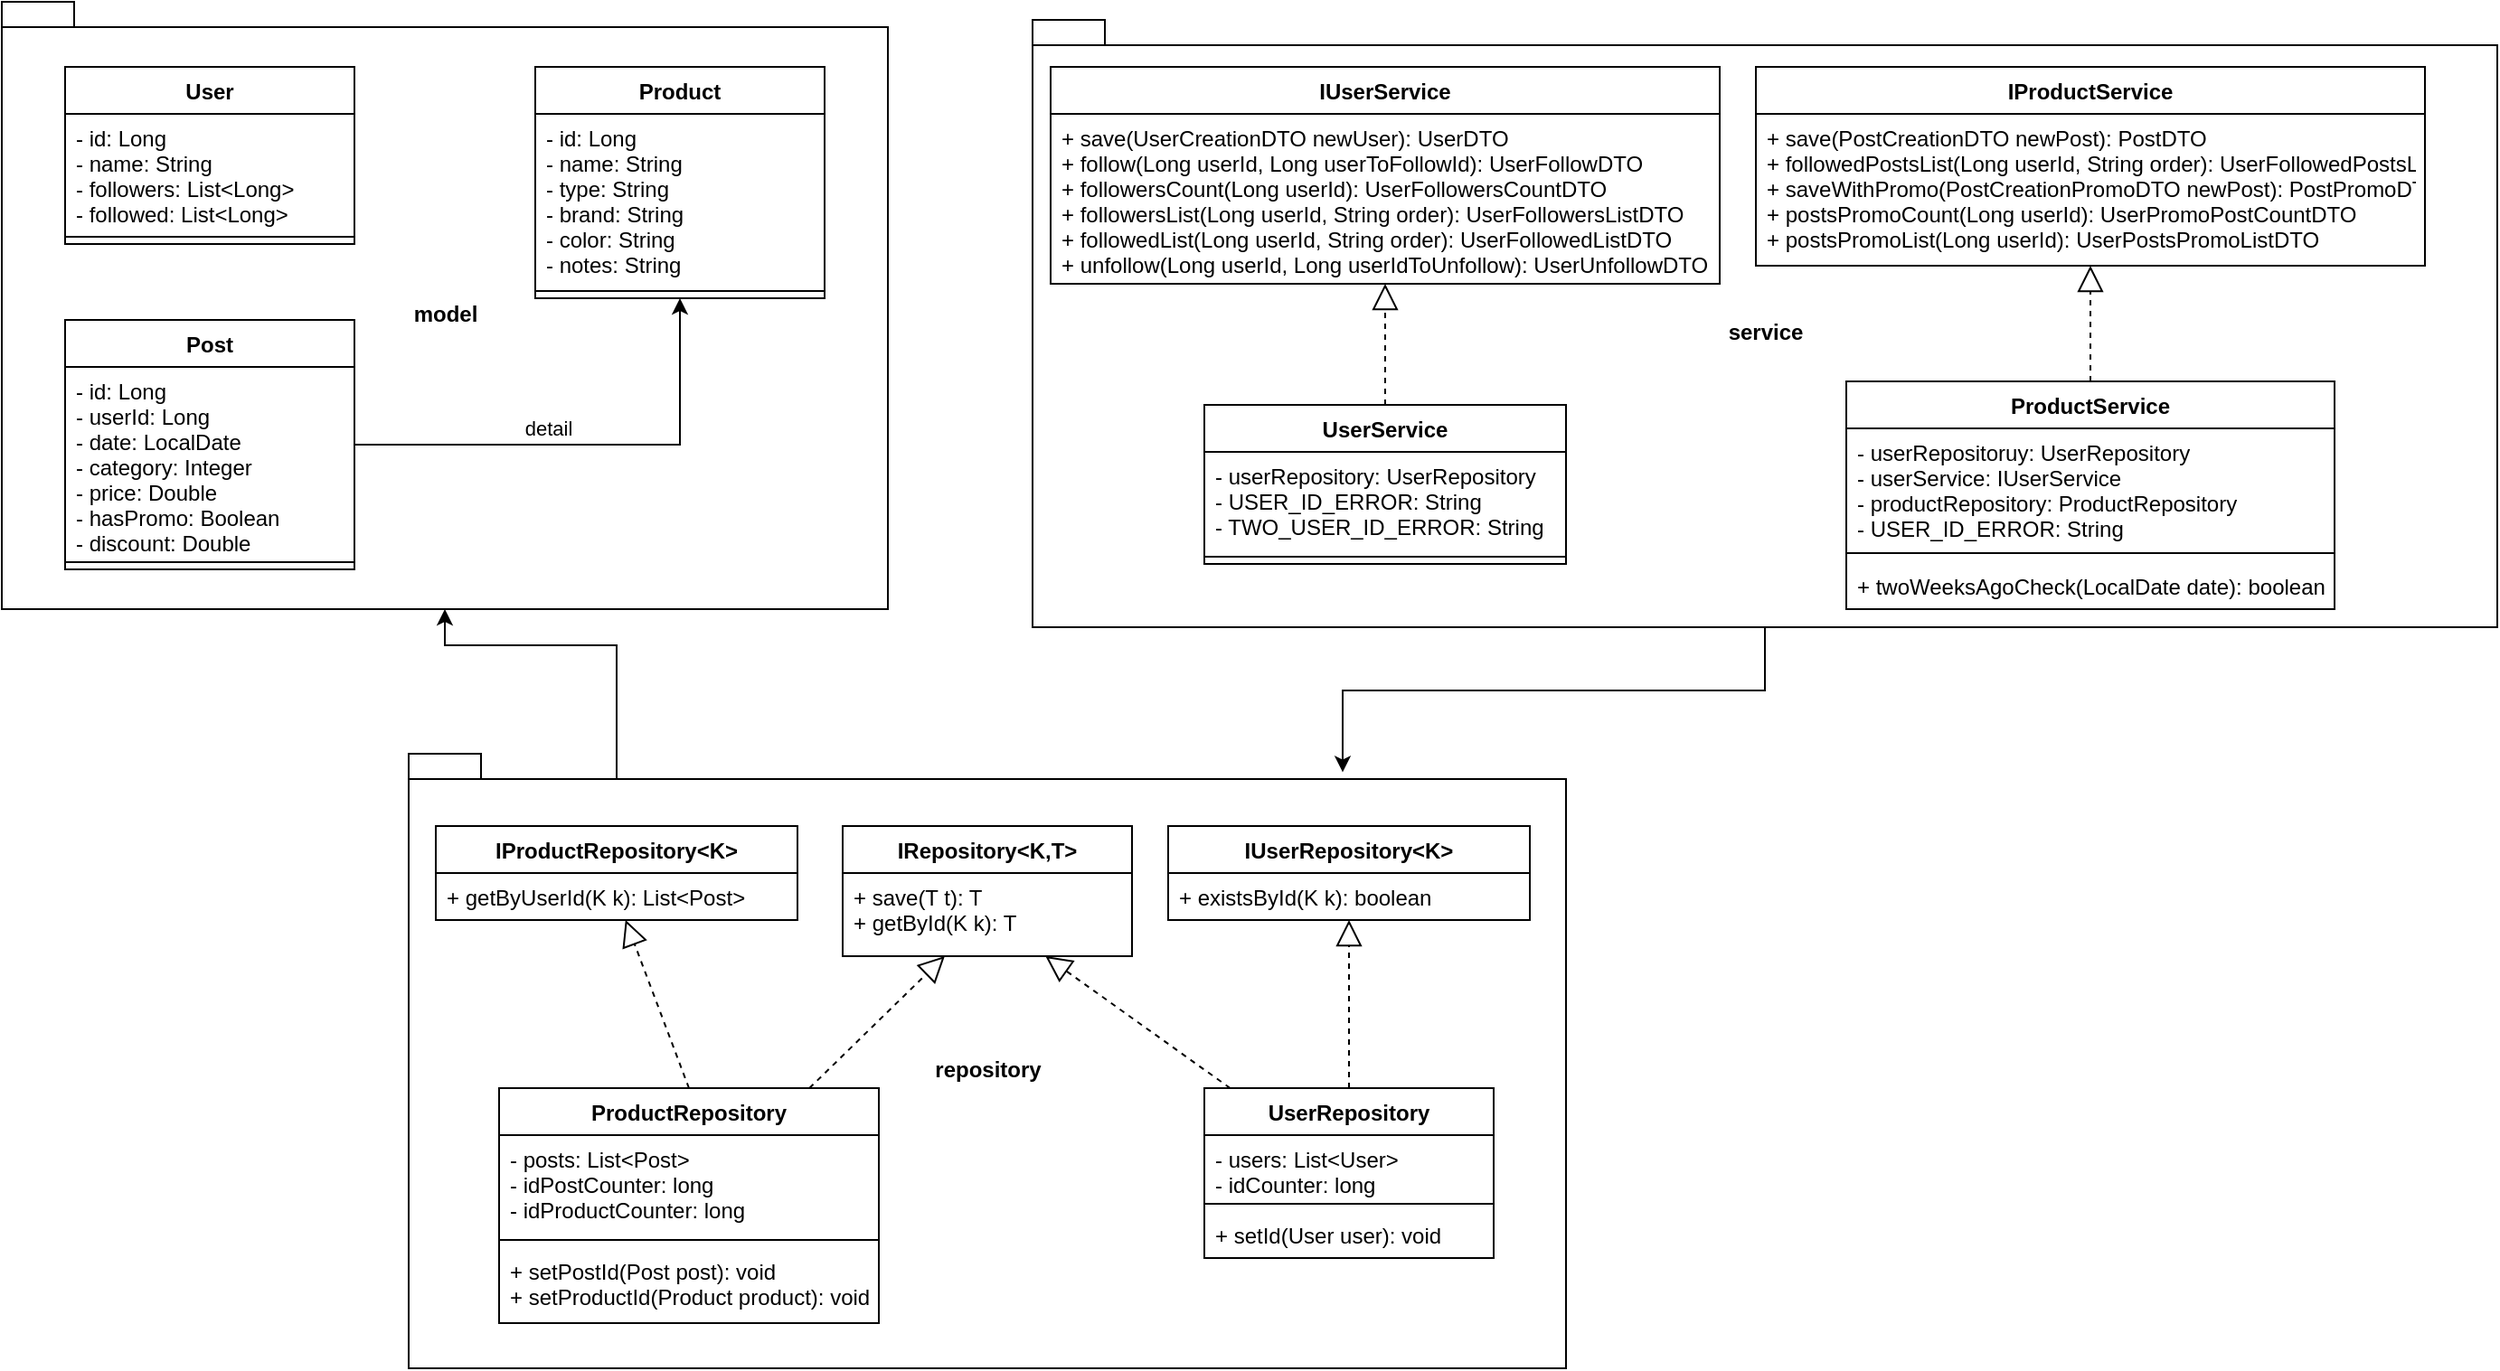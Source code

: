 <mxfile version="15.8.1" type="device"><diagram id="-_byPck7PD7Jajw1QlRv" name="Page-1"><mxGraphModel dx="1577" dy="898" grid="1" gridSize="10" guides="1" tooltips="1" connect="1" arrows="1" fold="1" page="1" pageScale="1" pageWidth="1654" pageHeight="1169" math="0" shadow="0"><root><mxCell id="0"/><mxCell id="1" parent="0"/><mxCell id="bNF0LgnFp47vQc6aqH5e-76" style="edgeStyle=orthogonalEdgeStyle;rounded=0;orthogonalLoop=1;jettySize=auto;html=1;entryX=0.807;entryY=0.03;entryDx=0;entryDy=0;entryPerimeter=0;" edge="1" parent="1" source="bNF0LgnFp47vQc6aqH5e-75" target="bNF0LgnFp47vQc6aqH5e-55"><mxGeometry relative="1" as="geometry"/></mxCell><mxCell id="bNF0LgnFp47vQc6aqH5e-75" value="service" style="shape=folder;fontStyle=1;spacingTop=10;tabWidth=40;tabHeight=14;tabPosition=left;html=1;" vertex="1" parent="1"><mxGeometry x="580" y="44" width="810" height="336" as="geometry"/></mxCell><mxCell id="bNF0LgnFp47vQc6aqH5e-58" style="edgeStyle=orthogonalEdgeStyle;rounded=0;orthogonalLoop=1;jettySize=auto;html=1;exitX=0;exitY=0;exitDx=340;exitDy=14;exitPerimeter=0;" edge="1" parent="1" source="bNF0LgnFp47vQc6aqH5e-55" target="bNF0LgnFp47vQc6aqH5e-16"><mxGeometry relative="1" as="geometry"><Array as="points"><mxPoint x="350" y="390"/><mxPoint x="255" y="390"/></Array></mxGeometry></mxCell><mxCell id="bNF0LgnFp47vQc6aqH5e-55" value="repository" style="shape=folder;fontStyle=1;spacingTop=10;tabWidth=40;tabHeight=14;tabPosition=left;html=1;" vertex="1" parent="1"><mxGeometry x="235" y="450" width="640" height="340" as="geometry"/></mxCell><mxCell id="bNF0LgnFp47vQc6aqH5e-16" value="model" style="shape=folder;fontStyle=1;spacingTop=10;tabWidth=40;tabHeight=14;tabPosition=left;html=1;" vertex="1" parent="1"><mxGeometry x="10" y="34" width="490" height="336" as="geometry"/></mxCell><mxCell id="bNF0LgnFp47vQc6aqH5e-1" value="User" style="swimlane;fontStyle=1;align=center;verticalAlign=top;childLayout=stackLayout;horizontal=1;startSize=26;horizontalStack=0;resizeParent=1;resizeParentMax=0;resizeLast=0;collapsible=1;marginBottom=0;" vertex="1" parent="1"><mxGeometry x="45" y="70" width="160" height="98" as="geometry"/></mxCell><mxCell id="bNF0LgnFp47vQc6aqH5e-2" value="- id: Long&#10;- name: String&#10;- followers: List&lt;Long&gt;&#10;- followed: List&lt;Long&gt;" style="text;strokeColor=none;fillColor=none;align=left;verticalAlign=top;spacingLeft=4;spacingRight=4;overflow=hidden;rotatable=0;points=[[0,0.5],[1,0.5]];portConstraint=eastwest;" vertex="1" parent="bNF0LgnFp47vQc6aqH5e-1"><mxGeometry y="26" width="160" height="64" as="geometry"/></mxCell><mxCell id="bNF0LgnFp47vQc6aqH5e-3" value="" style="line;strokeWidth=1;fillColor=none;align=left;verticalAlign=middle;spacingTop=-1;spacingLeft=3;spacingRight=3;rotatable=0;labelPosition=right;points=[];portConstraint=eastwest;" vertex="1" parent="bNF0LgnFp47vQc6aqH5e-1"><mxGeometry y="90" width="160" height="8" as="geometry"/></mxCell><mxCell id="bNF0LgnFp47vQc6aqH5e-7" value="Product" style="swimlane;fontStyle=1;align=center;verticalAlign=top;childLayout=stackLayout;horizontal=1;startSize=26;horizontalStack=0;resizeParent=1;resizeParentMax=0;resizeLast=0;collapsible=1;marginBottom=0;" vertex="1" parent="1"><mxGeometry x="305" y="70" width="160" height="128" as="geometry"/></mxCell><mxCell id="bNF0LgnFp47vQc6aqH5e-8" value="- id: Long&#10;- name: String&#10;- type: String&#10;- brand: String&#10;- color: String&#10;- notes: String" style="text;strokeColor=none;fillColor=none;align=left;verticalAlign=top;spacingLeft=4;spacingRight=4;overflow=hidden;rotatable=0;points=[[0,0.5],[1,0.5]];portConstraint=eastwest;" vertex="1" parent="bNF0LgnFp47vQc6aqH5e-7"><mxGeometry y="26" width="160" height="94" as="geometry"/></mxCell><mxCell id="bNF0LgnFp47vQc6aqH5e-9" value="" style="line;strokeWidth=1;fillColor=none;align=left;verticalAlign=middle;spacingTop=-1;spacingLeft=3;spacingRight=3;rotatable=0;labelPosition=right;points=[];portConstraint=eastwest;" vertex="1" parent="bNF0LgnFp47vQc6aqH5e-7"><mxGeometry y="120" width="160" height="8" as="geometry"/></mxCell><mxCell id="bNF0LgnFp47vQc6aqH5e-13" style="edgeStyle=orthogonalEdgeStyle;rounded=0;orthogonalLoop=1;jettySize=auto;html=1;entryX=0.5;entryY=1;entryDx=0;entryDy=0;" edge="1" parent="1" source="bNF0LgnFp47vQc6aqH5e-10" target="bNF0LgnFp47vQc6aqH5e-7"><mxGeometry relative="1" as="geometry"><mxPoint x="440" y="200" as="targetPoint"/></mxGeometry></mxCell><mxCell id="bNF0LgnFp47vQc6aqH5e-14" value="detail" style="edgeLabel;html=1;align=center;verticalAlign=middle;resizable=0;points=[];" vertex="1" connectable="0" parent="bNF0LgnFp47vQc6aqH5e-13"><mxGeometry x="-0.063" y="4" relative="1" as="geometry"><mxPoint x="-16" y="-5" as="offset"/></mxGeometry></mxCell><mxCell id="bNF0LgnFp47vQc6aqH5e-10" value="Post" style="swimlane;fontStyle=1;align=center;verticalAlign=top;childLayout=stackLayout;horizontal=1;startSize=26;horizontalStack=0;resizeParent=1;resizeParentMax=0;resizeLast=0;collapsible=1;marginBottom=0;" vertex="1" parent="1"><mxGeometry x="45" y="210" width="160" height="138" as="geometry"/></mxCell><mxCell id="bNF0LgnFp47vQc6aqH5e-11" value="- id: Long&#10;- userId: Long&#10;- date: LocalDate&#10;- category: Integer&#10;- price: Double&#10;- hasPromo: Boolean&#10;- discount: Double" style="text;strokeColor=none;fillColor=none;align=left;verticalAlign=top;spacingLeft=4;spacingRight=4;overflow=hidden;rotatable=0;points=[[0,0.5],[1,0.5]];portConstraint=eastwest;" vertex="1" parent="bNF0LgnFp47vQc6aqH5e-10"><mxGeometry y="26" width="160" height="104" as="geometry"/></mxCell><mxCell id="bNF0LgnFp47vQc6aqH5e-12" value="" style="line;strokeWidth=1;fillColor=none;align=left;verticalAlign=middle;spacingTop=-1;spacingLeft=3;spacingRight=3;rotatable=0;labelPosition=right;points=[];portConstraint=eastwest;" vertex="1" parent="bNF0LgnFp47vQc6aqH5e-10"><mxGeometry y="130" width="160" height="8" as="geometry"/></mxCell><mxCell id="bNF0LgnFp47vQc6aqH5e-22" value="IRepository&lt;K,T&gt;" style="swimlane;fontStyle=1;align=center;verticalAlign=top;childLayout=stackLayout;horizontal=1;startSize=26;horizontalStack=0;resizeParent=1;resizeParentMax=0;resizeLast=0;collapsible=1;marginBottom=0;" vertex="1" parent="1"><mxGeometry x="475" y="490" width="160" height="72" as="geometry"/></mxCell><mxCell id="bNF0LgnFp47vQc6aqH5e-25" value="+ save(T t): T&#10;+ getById(K k): T" style="text;strokeColor=none;fillColor=none;align=left;verticalAlign=top;spacingLeft=4;spacingRight=4;overflow=hidden;rotatable=0;points=[[0,0.5],[1,0.5]];portConstraint=eastwest;" vertex="1" parent="bNF0LgnFp47vQc6aqH5e-22"><mxGeometry y="26" width="160" height="46" as="geometry"/></mxCell><mxCell id="bNF0LgnFp47vQc6aqH5e-37" value="IProductRepository&lt;K&gt;" style="swimlane;fontStyle=1;align=center;verticalAlign=top;childLayout=stackLayout;horizontal=1;startSize=26;horizontalStack=0;resizeParent=1;resizeParentMax=0;resizeLast=0;collapsible=1;marginBottom=0;" vertex="1" parent="1"><mxGeometry x="250" y="490" width="200" height="52" as="geometry"/></mxCell><mxCell id="bNF0LgnFp47vQc6aqH5e-39" value="+ getByUserId(K k): List&lt;Post&gt;" style="text;strokeColor=none;fillColor=none;align=left;verticalAlign=top;spacingLeft=4;spacingRight=4;overflow=hidden;rotatable=0;points=[[0,0.5],[1,0.5]];portConstraint=eastwest;" vertex="1" parent="bNF0LgnFp47vQc6aqH5e-37"><mxGeometry y="26" width="200" height="26" as="geometry"/></mxCell><mxCell id="bNF0LgnFp47vQc6aqH5e-40" value="IUserRepository&lt;K&gt;" style="swimlane;fontStyle=1;align=center;verticalAlign=top;childLayout=stackLayout;horizontal=1;startSize=26;horizontalStack=0;resizeParent=1;resizeParentMax=0;resizeLast=0;collapsible=1;marginBottom=0;" vertex="1" parent="1"><mxGeometry x="655" y="490" width="200" height="52" as="geometry"/></mxCell><mxCell id="bNF0LgnFp47vQc6aqH5e-42" value="+ existsById(K k): boolean" style="text;strokeColor=none;fillColor=none;align=left;verticalAlign=top;spacingLeft=4;spacingRight=4;overflow=hidden;rotatable=0;points=[[0,0.5],[1,0.5]];portConstraint=eastwest;" vertex="1" parent="bNF0LgnFp47vQc6aqH5e-40"><mxGeometry y="26" width="200" height="26" as="geometry"/></mxCell><mxCell id="bNF0LgnFp47vQc6aqH5e-43" value="UserRepository" style="swimlane;fontStyle=1;align=center;verticalAlign=top;childLayout=stackLayout;horizontal=1;startSize=26;horizontalStack=0;resizeParent=1;resizeParentMax=0;resizeLast=0;collapsible=1;marginBottom=0;" vertex="1" parent="1"><mxGeometry x="675" y="635" width="160" height="94" as="geometry"/></mxCell><mxCell id="bNF0LgnFp47vQc6aqH5e-44" value="- users: List&lt;User&gt;&#10;- idCounter: long" style="text;strokeColor=none;fillColor=none;align=left;verticalAlign=top;spacingLeft=4;spacingRight=4;overflow=hidden;rotatable=0;points=[[0,0.5],[1,0.5]];portConstraint=eastwest;" vertex="1" parent="bNF0LgnFp47vQc6aqH5e-43"><mxGeometry y="26" width="160" height="34" as="geometry"/></mxCell><mxCell id="bNF0LgnFp47vQc6aqH5e-45" value="" style="line;strokeWidth=1;fillColor=none;align=left;verticalAlign=middle;spacingTop=-1;spacingLeft=3;spacingRight=3;rotatable=0;labelPosition=right;points=[];portConstraint=eastwest;" vertex="1" parent="bNF0LgnFp47vQc6aqH5e-43"><mxGeometry y="60" width="160" height="8" as="geometry"/></mxCell><mxCell id="bNF0LgnFp47vQc6aqH5e-46" value="+ setId(User user): void" style="text;strokeColor=none;fillColor=none;align=left;verticalAlign=top;spacingLeft=4;spacingRight=4;overflow=hidden;rotatable=0;points=[[0,0.5],[1,0.5]];portConstraint=eastwest;" vertex="1" parent="bNF0LgnFp47vQc6aqH5e-43"><mxGeometry y="68" width="160" height="26" as="geometry"/></mxCell><mxCell id="bNF0LgnFp47vQc6aqH5e-47" value="ProductRepository" style="swimlane;fontStyle=1;align=center;verticalAlign=top;childLayout=stackLayout;horizontal=1;startSize=26;horizontalStack=0;resizeParent=1;resizeParentMax=0;resizeLast=0;collapsible=1;marginBottom=0;" vertex="1" parent="1"><mxGeometry x="285" y="635" width="210" height="130" as="geometry"/></mxCell><mxCell id="bNF0LgnFp47vQc6aqH5e-48" value="- posts: List&lt;Post&gt;&#10;- idPostCounter: long&#10;- idProductCounter: long" style="text;strokeColor=none;fillColor=none;align=left;verticalAlign=top;spacingLeft=4;spacingRight=4;overflow=hidden;rotatable=0;points=[[0,0.5],[1,0.5]];portConstraint=eastwest;" vertex="1" parent="bNF0LgnFp47vQc6aqH5e-47"><mxGeometry y="26" width="210" height="54" as="geometry"/></mxCell><mxCell id="bNF0LgnFp47vQc6aqH5e-49" value="" style="line;strokeWidth=1;fillColor=none;align=left;verticalAlign=middle;spacingTop=-1;spacingLeft=3;spacingRight=3;rotatable=0;labelPosition=right;points=[];portConstraint=eastwest;" vertex="1" parent="bNF0LgnFp47vQc6aqH5e-47"><mxGeometry y="80" width="210" height="8" as="geometry"/></mxCell><mxCell id="bNF0LgnFp47vQc6aqH5e-50" value="+ setPostId(Post post): void&#10;+ setProductId(Product product): void" style="text;strokeColor=none;fillColor=none;align=left;verticalAlign=top;spacingLeft=4;spacingRight=4;overflow=hidden;rotatable=0;points=[[0,0.5],[1,0.5]];portConstraint=eastwest;" vertex="1" parent="bNF0LgnFp47vQc6aqH5e-47"><mxGeometry y="88" width="210" height="42" as="geometry"/></mxCell><mxCell id="bNF0LgnFp47vQc6aqH5e-52" value="" style="endArrow=block;dashed=1;endFill=0;endSize=12;html=1;rounded=0;" edge="1" parent="1" source="bNF0LgnFp47vQc6aqH5e-43" target="bNF0LgnFp47vQc6aqH5e-42"><mxGeometry width="160" relative="1" as="geometry"><mxPoint x="489.62" y="660" as="sourcePoint"/><mxPoint x="573.165" y="572" as="targetPoint"/></mxGeometry></mxCell><mxCell id="bNF0LgnFp47vQc6aqH5e-53" value="" style="endArrow=block;dashed=1;endFill=0;endSize=12;html=1;rounded=0;exitX=0.5;exitY=0;exitDx=0;exitDy=0;" edge="1" parent="1" source="bNF0LgnFp47vQc6aqH5e-47" target="bNF0LgnFp47vQc6aqH5e-39"><mxGeometry width="160" relative="1" as="geometry"><mxPoint x="716.396" y="698" as="sourcePoint"/><mxPoint x="605.004" y="610" as="targetPoint"/></mxGeometry></mxCell><mxCell id="bNF0LgnFp47vQc6aqH5e-54" value="" style="endArrow=block;dashed=1;endFill=0;endSize=12;html=1;rounded=0;" edge="1" parent="1" source="bNF0LgnFp47vQc6aqH5e-47" target="bNF0LgnFp47vQc6aqH5e-25"><mxGeometry width="160" relative="1" as="geometry"><mxPoint x="745.506" y="670" as="sourcePoint"/><mxPoint x="634.114" y="582" as="targetPoint"/></mxGeometry></mxCell><mxCell id="bNF0LgnFp47vQc6aqH5e-57" value="" style="endArrow=block;dashed=1;endFill=0;endSize=12;html=1;rounded=0;" edge="1" parent="1" source="bNF0LgnFp47vQc6aqH5e-43" target="bNF0LgnFp47vQc6aqH5e-25"><mxGeometry width="160" relative="1" as="geometry"><mxPoint x="795" y="645" as="sourcePoint"/><mxPoint x="795" y="552" as="targetPoint"/></mxGeometry></mxCell><mxCell id="bNF0LgnFp47vQc6aqH5e-59" value="IUserService" style="swimlane;fontStyle=1;align=center;verticalAlign=top;childLayout=stackLayout;horizontal=1;startSize=26;horizontalStack=0;resizeParent=1;resizeParentMax=0;resizeLast=0;collapsible=1;marginBottom=0;" vertex="1" parent="1"><mxGeometry x="590" y="70" width="370" height="120" as="geometry"/></mxCell><mxCell id="bNF0LgnFp47vQc6aqH5e-62" value="+ save(UserCreationDTO newUser): UserDTO&#10;+ follow(Long userId, Long userToFollowId): UserFollowDTO&#10;+ followersCount(Long userId): UserFollowersCountDTO&#10;+ followersList(Long userId, String order): UserFollowersListDTO&#10;+ followedList(Long userId, String order): UserFollowedListDTO&#10;+ unfollow(Long userId, Long userIdToUnfollow): UserUnfollowDTO" style="text;strokeColor=none;fillColor=none;align=left;verticalAlign=top;spacingLeft=4;spacingRight=4;overflow=hidden;rotatable=0;points=[[0,0.5],[1,0.5]];portConstraint=eastwest;" vertex="1" parent="bNF0LgnFp47vQc6aqH5e-59"><mxGeometry y="26" width="370" height="94" as="geometry"/></mxCell><mxCell id="bNF0LgnFp47vQc6aqH5e-63" value="IProductService" style="swimlane;fontStyle=1;align=center;verticalAlign=top;childLayout=stackLayout;horizontal=1;startSize=26;horizontalStack=0;resizeParent=1;resizeParentMax=0;resizeLast=0;collapsible=1;marginBottom=0;" vertex="1" parent="1"><mxGeometry x="980" y="70" width="370" height="110" as="geometry"/></mxCell><mxCell id="bNF0LgnFp47vQc6aqH5e-64" value="+ save(PostCreationDTO newPost): PostDTO&#10;+ followedPostsList(Long userId, String order): UserFollowedPostsListDTO&#10;+ saveWithPromo(PostCreationPromoDTO newPost): PostPromoDTO&#10;+ postsPromoCount(Long userId): UserPromoPostCountDTO&#10;+ postsPromoList(Long userId): UserPostsPromoListDTO" style="text;strokeColor=none;fillColor=none;align=left;verticalAlign=top;spacingLeft=4;spacingRight=4;overflow=hidden;rotatable=0;points=[[0,0.5],[1,0.5]];portConstraint=eastwest;" vertex="1" parent="bNF0LgnFp47vQc6aqH5e-63"><mxGeometry y="26" width="370" height="84" as="geometry"/></mxCell><mxCell id="bNF0LgnFp47vQc6aqH5e-65" value="UserService" style="swimlane;fontStyle=1;align=center;verticalAlign=top;childLayout=stackLayout;horizontal=1;startSize=26;horizontalStack=0;resizeParent=1;resizeParentMax=0;resizeLast=0;collapsible=1;marginBottom=0;" vertex="1" parent="1"><mxGeometry x="675" y="257" width="200" height="88" as="geometry"/></mxCell><mxCell id="bNF0LgnFp47vQc6aqH5e-66" value="- userRepository: UserRepository&#10;- USER_ID_ERROR: String&#10;- TWO_USER_ID_ERROR: String" style="text;strokeColor=none;fillColor=none;align=left;verticalAlign=top;spacingLeft=4;spacingRight=4;overflow=hidden;rotatable=0;points=[[0,0.5],[1,0.5]];portConstraint=eastwest;" vertex="1" parent="bNF0LgnFp47vQc6aqH5e-65"><mxGeometry y="26" width="200" height="54" as="geometry"/></mxCell><mxCell id="bNF0LgnFp47vQc6aqH5e-67" value="" style="line;strokeWidth=1;fillColor=none;align=left;verticalAlign=middle;spacingTop=-1;spacingLeft=3;spacingRight=3;rotatable=0;labelPosition=right;points=[];portConstraint=eastwest;" vertex="1" parent="bNF0LgnFp47vQc6aqH5e-65"><mxGeometry y="80" width="200" height="8" as="geometry"/></mxCell><mxCell id="bNF0LgnFp47vQc6aqH5e-69" value="" style="endArrow=block;dashed=1;endFill=0;endSize=12;html=1;rounded=0;exitX=0.5;exitY=0;exitDx=0;exitDy=0;" edge="1" parent="1" source="bNF0LgnFp47vQc6aqH5e-65" target="bNF0LgnFp47vQc6aqH5e-62"><mxGeometry width="160" relative="1" as="geometry"><mxPoint x="900" y="320" as="sourcePoint"/><mxPoint x="1060" y="320" as="targetPoint"/></mxGeometry></mxCell><mxCell id="bNF0LgnFp47vQc6aqH5e-70" value="ProductService" style="swimlane;fontStyle=1;align=center;verticalAlign=top;childLayout=stackLayout;horizontal=1;startSize=26;horizontalStack=0;resizeParent=1;resizeParentMax=0;resizeLast=0;collapsible=1;marginBottom=0;" vertex="1" parent="1"><mxGeometry x="1030" y="244" width="270" height="126" as="geometry"/></mxCell><mxCell id="bNF0LgnFp47vQc6aqH5e-71" value="- userRepositoruy: UserRepository&#10;- userService: IUserService&#10;- productRepository: ProductRepository&#10;- USER_ID_ERROR: String" style="text;strokeColor=none;fillColor=none;align=left;verticalAlign=top;spacingLeft=4;spacingRight=4;overflow=hidden;rotatable=0;points=[[0,0.5],[1,0.5]];portConstraint=eastwest;" vertex="1" parent="bNF0LgnFp47vQc6aqH5e-70"><mxGeometry y="26" width="270" height="64" as="geometry"/></mxCell><mxCell id="bNF0LgnFp47vQc6aqH5e-72" value="" style="line;strokeWidth=1;fillColor=none;align=left;verticalAlign=middle;spacingTop=-1;spacingLeft=3;spacingRight=3;rotatable=0;labelPosition=right;points=[];portConstraint=eastwest;" vertex="1" parent="bNF0LgnFp47vQc6aqH5e-70"><mxGeometry y="90" width="270" height="10" as="geometry"/></mxCell><mxCell id="bNF0LgnFp47vQc6aqH5e-73" value="+ twoWeeksAgoCheck(LocalDate date): boolean" style="text;strokeColor=none;fillColor=none;align=left;verticalAlign=top;spacingLeft=4;spacingRight=4;overflow=hidden;rotatable=0;points=[[0,0.5],[1,0.5]];portConstraint=eastwest;" vertex="1" parent="bNF0LgnFp47vQc6aqH5e-70"><mxGeometry y="100" width="270" height="26" as="geometry"/></mxCell><mxCell id="bNF0LgnFp47vQc6aqH5e-74" value="" style="endArrow=block;dashed=1;endFill=0;endSize=12;html=1;rounded=0;exitX=0.5;exitY=0;exitDx=0;exitDy=0;" edge="1" parent="1" source="bNF0LgnFp47vQc6aqH5e-70" target="bNF0LgnFp47vQc6aqH5e-64"><mxGeometry width="160" relative="1" as="geometry"><mxPoint x="1164.5" y="225" as="sourcePoint"/><mxPoint x="1260" y="200" as="targetPoint"/></mxGeometry></mxCell></root></mxGraphModel></diagram></mxfile>